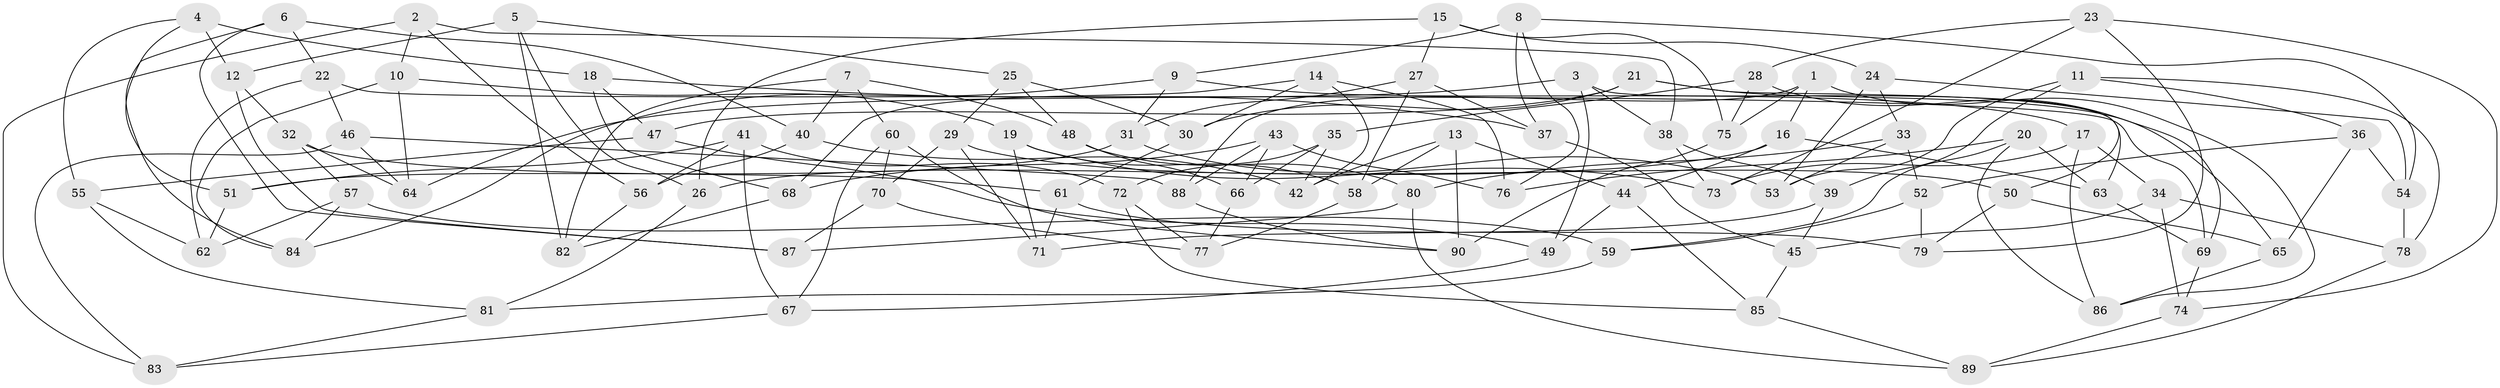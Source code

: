 // coarse degree distribution, {5: 0.18518518518518517, 4: 0.5740740740740741, 3: 0.037037037037037035, 6: 0.07407407407407407, 7: 0.05555555555555555, 8: 0.05555555555555555, 9: 0.018518518518518517}
// Generated by graph-tools (version 1.1) at 2025/01/03/04/25 22:01:42]
// undirected, 90 vertices, 180 edges
graph export_dot {
graph [start="1"]
  node [color=gray90,style=filled];
  1;
  2;
  3;
  4;
  5;
  6;
  7;
  8;
  9;
  10;
  11;
  12;
  13;
  14;
  15;
  16;
  17;
  18;
  19;
  20;
  21;
  22;
  23;
  24;
  25;
  26;
  27;
  28;
  29;
  30;
  31;
  32;
  33;
  34;
  35;
  36;
  37;
  38;
  39;
  40;
  41;
  42;
  43;
  44;
  45;
  46;
  47;
  48;
  49;
  50;
  51;
  52;
  53;
  54;
  55;
  56;
  57;
  58;
  59;
  60;
  61;
  62;
  63;
  64;
  65;
  66;
  67;
  68;
  69;
  70;
  71;
  72;
  73;
  74;
  75;
  76;
  77;
  78;
  79;
  80;
  81;
  82;
  83;
  84;
  85;
  86;
  87;
  88;
  89;
  90;
  1 -- 16;
  1 -- 86;
  1 -- 75;
  1 -- 88;
  2 -- 56;
  2 -- 10;
  2 -- 38;
  2 -- 83;
  3 -- 64;
  3 -- 63;
  3 -- 49;
  3 -- 38;
  4 -- 12;
  4 -- 51;
  4 -- 18;
  4 -- 55;
  5 -- 82;
  5 -- 26;
  5 -- 12;
  5 -- 25;
  6 -- 87;
  6 -- 84;
  6 -- 22;
  6 -- 40;
  7 -- 48;
  7 -- 40;
  7 -- 60;
  7 -- 82;
  8 -- 37;
  8 -- 76;
  8 -- 9;
  8 -- 54;
  9 -- 31;
  9 -- 17;
  9 -- 84;
  10 -- 19;
  10 -- 64;
  10 -- 84;
  11 -- 53;
  11 -- 36;
  11 -- 39;
  11 -- 78;
  12 -- 32;
  12 -- 87;
  13 -- 58;
  13 -- 44;
  13 -- 90;
  13 -- 42;
  14 -- 42;
  14 -- 68;
  14 -- 30;
  14 -- 76;
  15 -- 75;
  15 -- 24;
  15 -- 27;
  15 -- 26;
  16 -- 26;
  16 -- 44;
  16 -- 63;
  17 -- 73;
  17 -- 86;
  17 -- 34;
  18 -- 47;
  18 -- 68;
  18 -- 37;
  19 -- 58;
  19 -- 71;
  19 -- 73;
  20 -- 76;
  20 -- 86;
  20 -- 59;
  20 -- 63;
  21 -- 47;
  21 -- 65;
  21 -- 30;
  21 -- 50;
  22 -- 69;
  22 -- 46;
  22 -- 62;
  23 -- 74;
  23 -- 79;
  23 -- 28;
  23 -- 73;
  24 -- 53;
  24 -- 33;
  24 -- 54;
  25 -- 48;
  25 -- 29;
  25 -- 30;
  26 -- 81;
  27 -- 58;
  27 -- 37;
  27 -- 31;
  28 -- 35;
  28 -- 69;
  28 -- 75;
  29 -- 50;
  29 -- 70;
  29 -- 71;
  30 -- 61;
  31 -- 51;
  31 -- 53;
  32 -- 64;
  32 -- 61;
  32 -- 57;
  33 -- 80;
  33 -- 52;
  33 -- 53;
  34 -- 74;
  34 -- 45;
  34 -- 78;
  35 -- 42;
  35 -- 66;
  35 -- 72;
  36 -- 54;
  36 -- 65;
  36 -- 52;
  37 -- 45;
  38 -- 73;
  38 -- 39;
  39 -- 71;
  39 -- 45;
  40 -- 56;
  40 -- 42;
  41 -- 72;
  41 -- 56;
  41 -- 51;
  41 -- 67;
  43 -- 88;
  43 -- 76;
  43 -- 66;
  43 -- 68;
  44 -- 85;
  44 -- 49;
  45 -- 85;
  46 -- 64;
  46 -- 88;
  46 -- 83;
  47 -- 55;
  47 -- 49;
  48 -- 80;
  48 -- 66;
  49 -- 67;
  50 -- 65;
  50 -- 79;
  51 -- 62;
  52 -- 59;
  52 -- 79;
  54 -- 78;
  55 -- 81;
  55 -- 62;
  56 -- 82;
  57 -- 62;
  57 -- 84;
  57 -- 59;
  58 -- 77;
  59 -- 81;
  60 -- 90;
  60 -- 67;
  60 -- 70;
  61 -- 71;
  61 -- 79;
  63 -- 69;
  65 -- 86;
  66 -- 77;
  67 -- 83;
  68 -- 82;
  69 -- 74;
  70 -- 77;
  70 -- 87;
  72 -- 77;
  72 -- 85;
  74 -- 89;
  75 -- 90;
  78 -- 89;
  80 -- 89;
  80 -- 87;
  81 -- 83;
  85 -- 89;
  88 -- 90;
}
